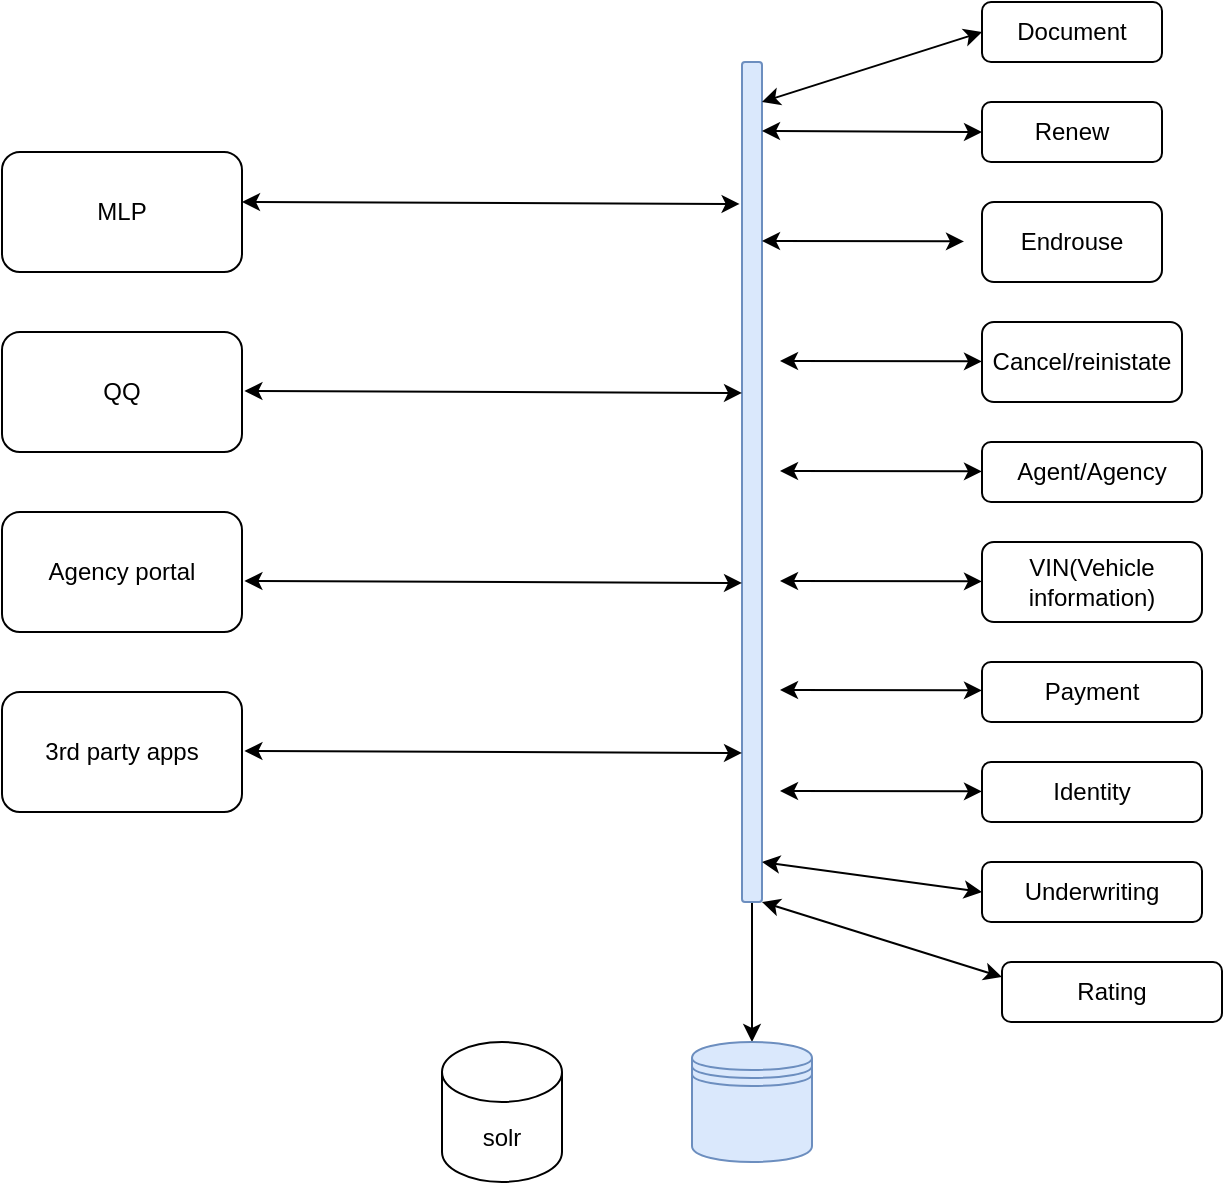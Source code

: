 <mxfile version="14.1.9" type="github">
  <diagram id="WNwqs76uAWCXijltQj0V" name="Page-1">
    <mxGraphModel dx="1038" dy="588" grid="1" gridSize="10" guides="1" tooltips="1" connect="1" arrows="1" fold="1" page="1" pageScale="1" pageWidth="850" pageHeight="1100" math="0" shadow="0">
      <root>
        <mxCell id="0" />
        <mxCell id="1" parent="0" />
        <mxCell id="lCezspnuoQKdZOFVBlj4-37" style="edgeStyle=orthogonalEdgeStyle;rounded=0;orthogonalLoop=1;jettySize=auto;html=1;entryX=0.5;entryY=0;entryDx=0;entryDy=0;" parent="1" source="lCezspnuoQKdZOFVBlj4-1" target="lCezspnuoQKdZOFVBlj4-35" edge="1">
          <mxGeometry relative="1" as="geometry" />
        </mxCell>
        <mxCell id="lCezspnuoQKdZOFVBlj4-1" value="" style="rounded=1;whiteSpace=wrap;html=1;fillColor=#dae8fc;strokeColor=#6c8ebf;" parent="1" vertex="1">
          <mxGeometry x="400" y="40" width="10" height="420" as="geometry" />
        </mxCell>
        <mxCell id="lCezspnuoQKdZOFVBlj4-2" value="MLP" style="rounded=1;whiteSpace=wrap;html=1;" parent="1" vertex="1">
          <mxGeometry x="30" y="85" width="120" height="60" as="geometry" />
        </mxCell>
        <mxCell id="lCezspnuoQKdZOFVBlj4-3" value="QQ" style="rounded=1;whiteSpace=wrap;html=1;" parent="1" vertex="1">
          <mxGeometry x="30" y="175" width="120" height="60" as="geometry" />
        </mxCell>
        <mxCell id="lCezspnuoQKdZOFVBlj4-4" value="Rating" style="rounded=1;whiteSpace=wrap;html=1;" parent="1" vertex="1">
          <mxGeometry x="530" y="490" width="110" height="30" as="geometry" />
        </mxCell>
        <mxCell id="lCezspnuoQKdZOFVBlj4-5" value="Underwriting" style="rounded=1;whiteSpace=wrap;html=1;" parent="1" vertex="1">
          <mxGeometry x="520" y="440" width="110" height="30" as="geometry" />
        </mxCell>
        <mxCell id="lCezspnuoQKdZOFVBlj4-6" value="Identity" style="rounded=1;whiteSpace=wrap;html=1;" parent="1" vertex="1">
          <mxGeometry x="520" y="390" width="110" height="30" as="geometry" />
        </mxCell>
        <mxCell id="lCezspnuoQKdZOFVBlj4-7" value="Payment" style="rounded=1;whiteSpace=wrap;html=1;" parent="1" vertex="1">
          <mxGeometry x="520" y="340" width="110" height="30" as="geometry" />
        </mxCell>
        <mxCell id="lCezspnuoQKdZOFVBlj4-8" value="VIN(Vehicle information)" style="rounded=1;whiteSpace=wrap;html=1;" parent="1" vertex="1">
          <mxGeometry x="520" y="280" width="110" height="40" as="geometry" />
        </mxCell>
        <mxCell id="lCezspnuoQKdZOFVBlj4-9" value="Agent/Agency" style="rounded=1;whiteSpace=wrap;html=1;" parent="1" vertex="1">
          <mxGeometry x="520" y="230" width="110" height="30" as="geometry" />
        </mxCell>
        <mxCell id="lCezspnuoQKdZOFVBlj4-10" value="Cancel/reinistate" style="rounded=1;whiteSpace=wrap;html=1;" parent="1" vertex="1">
          <mxGeometry x="520" y="170" width="100" height="40" as="geometry" />
        </mxCell>
        <mxCell id="lCezspnuoQKdZOFVBlj4-11" value="Endrouse" style="rounded=1;whiteSpace=wrap;html=1;" parent="1" vertex="1">
          <mxGeometry x="520" y="110" width="90" height="40" as="geometry" />
        </mxCell>
        <mxCell id="lCezspnuoQKdZOFVBlj4-12" value="Renew" style="rounded=1;whiteSpace=wrap;html=1;" parent="1" vertex="1">
          <mxGeometry x="520" y="60" width="90" height="30" as="geometry" />
        </mxCell>
        <mxCell id="lCezspnuoQKdZOFVBlj4-13" value="Document" style="rounded=1;whiteSpace=wrap;html=1;" parent="1" vertex="1">
          <mxGeometry x="520" y="10" width="90" height="30" as="geometry" />
        </mxCell>
        <mxCell id="lCezspnuoQKdZOFVBlj4-14" value="3rd party apps" style="rounded=1;whiteSpace=wrap;html=1;" parent="1" vertex="1">
          <mxGeometry x="30" y="355" width="120" height="60" as="geometry" />
        </mxCell>
        <mxCell id="lCezspnuoQKdZOFVBlj4-15" value="Agency portal" style="rounded=1;whiteSpace=wrap;html=1;" parent="1" vertex="1">
          <mxGeometry x="30" y="265" width="120" height="60" as="geometry" />
        </mxCell>
        <mxCell id="lCezspnuoQKdZOFVBlj4-20" value="" style="endArrow=classic;startArrow=classic;html=1;entryX=0;entryY=0.5;entryDx=0;entryDy=0;" parent="1" target="lCezspnuoQKdZOFVBlj4-13" edge="1">
          <mxGeometry width="50" height="50" relative="1" as="geometry">
            <mxPoint x="410" y="60" as="sourcePoint" />
            <mxPoint x="460" y="10" as="targetPoint" />
          </mxGeometry>
        </mxCell>
        <mxCell id="lCezspnuoQKdZOFVBlj4-22" value="" style="endArrow=classic;startArrow=classic;html=1;exitX=1.4;exitY=0.19;exitDx=0;exitDy=0;exitPerimeter=0;" parent="1" edge="1">
          <mxGeometry width="50" height="50" relative="1" as="geometry">
            <mxPoint x="410" y="129.5" as="sourcePoint" />
            <mxPoint x="511" y="129.7" as="targetPoint" />
          </mxGeometry>
        </mxCell>
        <mxCell id="lCezspnuoQKdZOFVBlj4-23" value="" style="endArrow=classic;startArrow=classic;html=1;entryX=0;entryY=0.5;entryDx=0;entryDy=0;exitX=1.4;exitY=0.19;exitDx=0;exitDy=0;exitPerimeter=0;" parent="1" target="lCezspnuoQKdZOFVBlj4-12" edge="1">
          <mxGeometry width="50" height="50" relative="1" as="geometry">
            <mxPoint x="410" y="74.5" as="sourcePoint" />
            <mxPoint x="511.2" y="74.7" as="targetPoint" />
          </mxGeometry>
        </mxCell>
        <mxCell id="lCezspnuoQKdZOFVBlj4-24" value="" style="endArrow=classic;startArrow=classic;html=1;exitX=1.4;exitY=0.19;exitDx=0;exitDy=0;exitPerimeter=0;" parent="1" edge="1">
          <mxGeometry width="50" height="50" relative="1" as="geometry">
            <mxPoint x="419" y="189.5" as="sourcePoint" />
            <mxPoint x="520" y="189.7" as="targetPoint" />
          </mxGeometry>
        </mxCell>
        <mxCell id="lCezspnuoQKdZOFVBlj4-25" value="" style="endArrow=classic;startArrow=classic;html=1;exitX=1.4;exitY=0.19;exitDx=0;exitDy=0;exitPerimeter=0;" parent="1" edge="1">
          <mxGeometry width="50" height="50" relative="1" as="geometry">
            <mxPoint x="419" y="244.5" as="sourcePoint" />
            <mxPoint x="520" y="244.7" as="targetPoint" />
          </mxGeometry>
        </mxCell>
        <mxCell id="lCezspnuoQKdZOFVBlj4-26" value="" style="endArrow=classic;startArrow=classic;html=1;exitX=1.4;exitY=0.19;exitDx=0;exitDy=0;exitPerimeter=0;" parent="1" edge="1">
          <mxGeometry width="50" height="50" relative="1" as="geometry">
            <mxPoint x="419" y="299.5" as="sourcePoint" />
            <mxPoint x="520" y="299.7" as="targetPoint" />
          </mxGeometry>
        </mxCell>
        <mxCell id="lCezspnuoQKdZOFVBlj4-27" value="" style="endArrow=classic;startArrow=classic;html=1;exitX=1.4;exitY=0.19;exitDx=0;exitDy=0;exitPerimeter=0;" parent="1" edge="1">
          <mxGeometry width="50" height="50" relative="1" as="geometry">
            <mxPoint x="419" y="354" as="sourcePoint" />
            <mxPoint x="520" y="354.2" as="targetPoint" />
          </mxGeometry>
        </mxCell>
        <mxCell id="lCezspnuoQKdZOFVBlj4-28" value="" style="endArrow=classic;startArrow=classic;html=1;exitX=1.4;exitY=0.19;exitDx=0;exitDy=0;exitPerimeter=0;" parent="1" edge="1">
          <mxGeometry width="50" height="50" relative="1" as="geometry">
            <mxPoint x="419" y="404.5" as="sourcePoint" />
            <mxPoint x="520" y="404.7" as="targetPoint" />
          </mxGeometry>
        </mxCell>
        <mxCell id="lCezspnuoQKdZOFVBlj4-29" value="" style="endArrow=classic;startArrow=classic;html=1;exitX=1.4;exitY=0.19;exitDx=0;exitDy=0;exitPerimeter=0;entryX=0;entryY=0.5;entryDx=0;entryDy=0;" parent="1" target="lCezspnuoQKdZOFVBlj4-5" edge="1">
          <mxGeometry width="50" height="50" relative="1" as="geometry">
            <mxPoint x="410" y="440" as="sourcePoint" />
            <mxPoint x="511" y="440.2" as="targetPoint" />
          </mxGeometry>
        </mxCell>
        <mxCell id="lCezspnuoQKdZOFVBlj4-30" value="" style="endArrow=classic;startArrow=classic;html=1;exitX=1.4;exitY=0.19;exitDx=0;exitDy=0;exitPerimeter=0;entryX=0;entryY=0.25;entryDx=0;entryDy=0;" parent="1" target="lCezspnuoQKdZOFVBlj4-4" edge="1">
          <mxGeometry width="50" height="50" relative="1" as="geometry">
            <mxPoint x="410" y="460" as="sourcePoint" />
            <mxPoint x="520" y="475" as="targetPoint" />
          </mxGeometry>
        </mxCell>
        <mxCell id="lCezspnuoQKdZOFVBlj4-31" value="" style="endArrow=classic;startArrow=classic;html=1;exitX=1.4;exitY=0.19;exitDx=0;exitDy=0;exitPerimeter=0;entryX=-0.12;entryY=0.169;entryDx=0;entryDy=0;entryPerimeter=0;" parent="1" target="lCezspnuoQKdZOFVBlj4-1" edge="1">
          <mxGeometry width="50" height="50" relative="1" as="geometry">
            <mxPoint x="150" y="110" as="sourcePoint" />
            <mxPoint x="251" y="110.2" as="targetPoint" />
          </mxGeometry>
        </mxCell>
        <mxCell id="lCezspnuoQKdZOFVBlj4-32" value="" style="endArrow=classic;startArrow=classic;html=1;exitX=1.4;exitY=0.19;exitDx=0;exitDy=0;exitPerimeter=0;entryX=-0.12;entryY=0.169;entryDx=0;entryDy=0;entryPerimeter=0;" parent="1" edge="1">
          <mxGeometry width="50" height="50" relative="1" as="geometry">
            <mxPoint x="151.2" y="204.5" as="sourcePoint" />
            <mxPoint x="400.0" y="205.48" as="targetPoint" />
          </mxGeometry>
        </mxCell>
        <mxCell id="lCezspnuoQKdZOFVBlj4-33" value="" style="endArrow=classic;startArrow=classic;html=1;exitX=1.4;exitY=0.19;exitDx=0;exitDy=0;exitPerimeter=0;entryX=-0.12;entryY=0.169;entryDx=0;entryDy=0;entryPerimeter=0;" parent="1" edge="1">
          <mxGeometry width="50" height="50" relative="1" as="geometry">
            <mxPoint x="151.2" y="299.5" as="sourcePoint" />
            <mxPoint x="400" y="300.48" as="targetPoint" />
          </mxGeometry>
        </mxCell>
        <mxCell id="lCezspnuoQKdZOFVBlj4-34" value="" style="endArrow=classic;startArrow=classic;html=1;exitX=1.4;exitY=0.19;exitDx=0;exitDy=0;exitPerimeter=0;entryX=-0.12;entryY=0.169;entryDx=0;entryDy=0;entryPerimeter=0;" parent="1" edge="1">
          <mxGeometry width="50" height="50" relative="1" as="geometry">
            <mxPoint x="151.2" y="384.5" as="sourcePoint" />
            <mxPoint x="400" y="385.48" as="targetPoint" />
          </mxGeometry>
        </mxCell>
        <mxCell id="lCezspnuoQKdZOFVBlj4-35" value="" style="shape=datastore;whiteSpace=wrap;html=1;fillColor=#dae8fc;strokeColor=#6c8ebf;" parent="1" vertex="1">
          <mxGeometry x="375" y="530" width="60" height="60" as="geometry" />
        </mxCell>
        <mxCell id="-77_MEWghoO69OdpHiqg-1" value="solr" style="shape=cylinder3;whiteSpace=wrap;html=1;boundedLbl=1;backgroundOutline=1;size=15;" vertex="1" parent="1">
          <mxGeometry x="250" y="530" width="60" height="70" as="geometry" />
        </mxCell>
      </root>
    </mxGraphModel>
  </diagram>
</mxfile>
